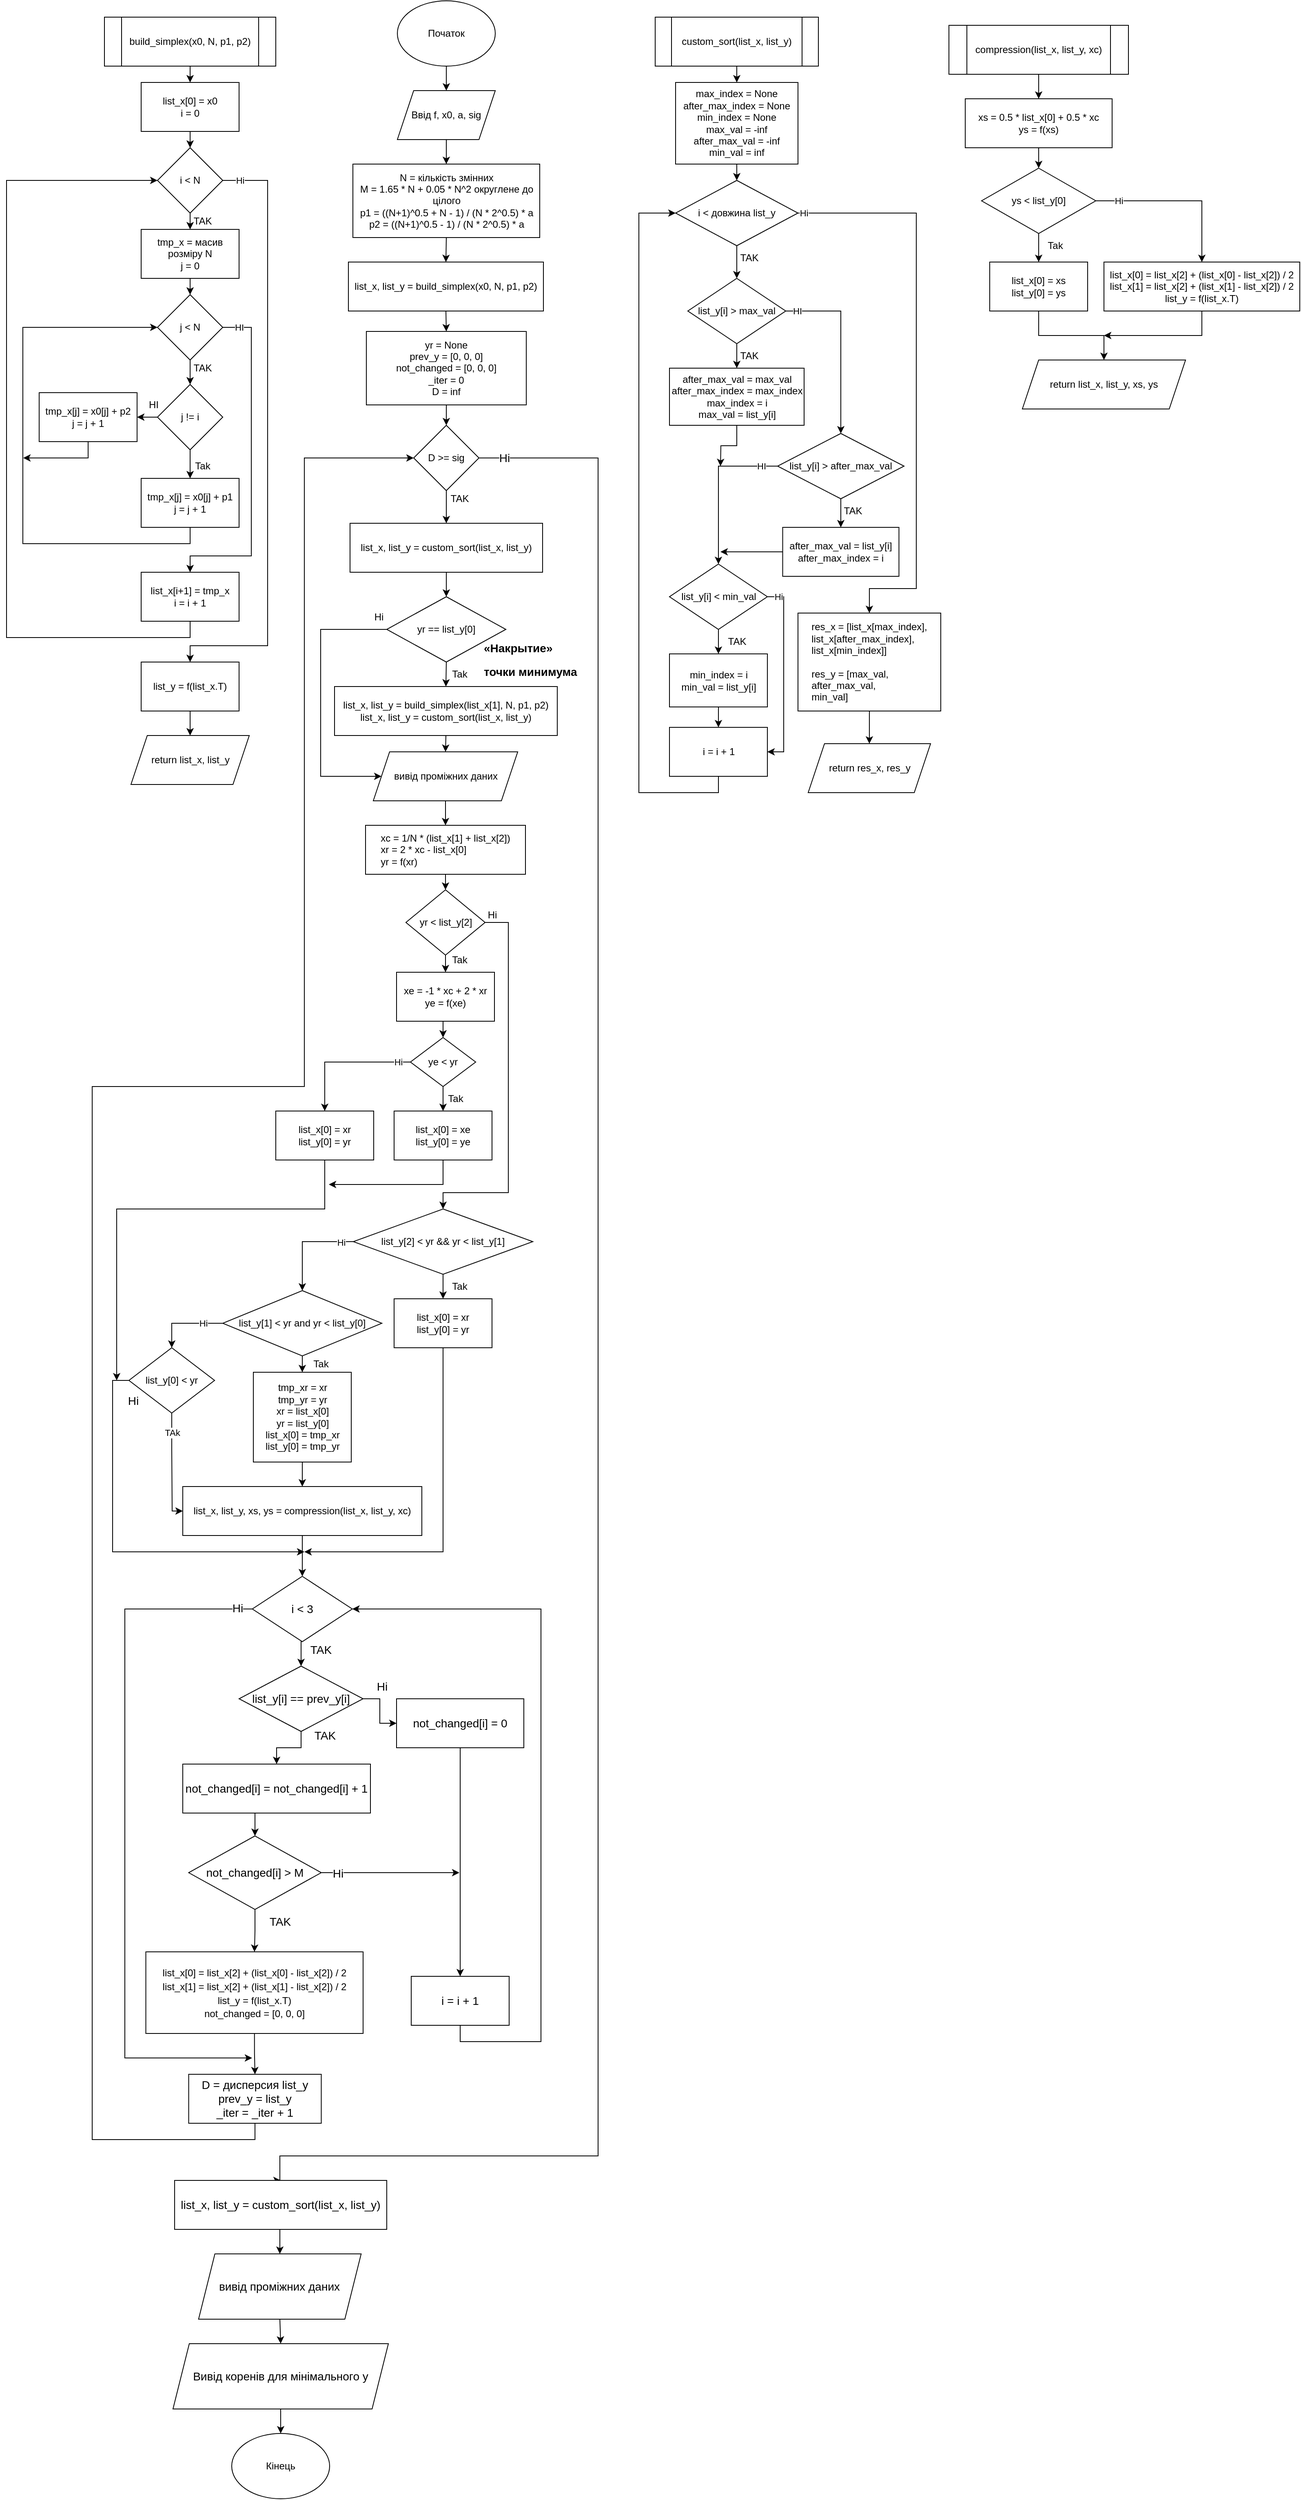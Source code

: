 <mxfile version="20.5.1" type="device"><diagram id="C5RBs43oDa-KdzZeNtuy" name="Page-1"><mxGraphModel dx="3461" dy="1823" grid="1" gridSize="10" guides="1" tooltips="1" connect="1" arrows="1" fold="1" page="1" pageScale="1" pageWidth="827" pageHeight="1169" math="0" shadow="0"><root><mxCell id="WIyWlLk6GJQsqaUBKTNV-0"/><mxCell id="WIyWlLk6GJQsqaUBKTNV-1" parent="WIyWlLk6GJQsqaUBKTNV-0"/><mxCell id="w1cHoqNuI2pkplpetslU-3" style="edgeStyle=orthogonalEdgeStyle;rounded=0;orthogonalLoop=1;jettySize=auto;html=1;exitX=0.5;exitY=1;exitDx=0;exitDy=0;entryX=0.5;entryY=0;entryDx=0;entryDy=0;" edge="1" parent="WIyWlLk6GJQsqaUBKTNV-1" source="w1cHoqNuI2pkplpetslU-0" target="w1cHoqNuI2pkplpetslU-2"><mxGeometry relative="1" as="geometry"/></mxCell><mxCell id="w1cHoqNuI2pkplpetslU-0" value="Початок" style="ellipse;whiteSpace=wrap;html=1;" vertex="1" parent="WIyWlLk6GJQsqaUBKTNV-1"><mxGeometry x="354" width="120" height="80" as="geometry"/></mxCell><mxCell id="w1cHoqNuI2pkplpetslU-1" value="Кінець" style="ellipse;whiteSpace=wrap;html=1;" vertex="1" parent="WIyWlLk6GJQsqaUBKTNV-1"><mxGeometry x="151" y="2980" width="120" height="80" as="geometry"/></mxCell><mxCell id="w1cHoqNuI2pkplpetslU-5" style="edgeStyle=orthogonalEdgeStyle;rounded=0;orthogonalLoop=1;jettySize=auto;html=1;exitX=0.5;exitY=1;exitDx=0;exitDy=0;entryX=0.5;entryY=0;entryDx=0;entryDy=0;" edge="1" parent="WIyWlLk6GJQsqaUBKTNV-1" source="w1cHoqNuI2pkplpetslU-2" target="w1cHoqNuI2pkplpetslU-4"><mxGeometry relative="1" as="geometry"/></mxCell><mxCell id="w1cHoqNuI2pkplpetslU-2" value="Ввід f, x0, a, sig" style="shape=parallelogram;perimeter=parallelogramPerimeter;whiteSpace=wrap;html=1;fixedSize=1;" vertex="1" parent="WIyWlLk6GJQsqaUBKTNV-1"><mxGeometry x="354" y="110" width="120" height="60" as="geometry"/></mxCell><mxCell id="w1cHoqNuI2pkplpetslU-8" style="edgeStyle=orthogonalEdgeStyle;rounded=0;orthogonalLoop=1;jettySize=auto;html=1;exitX=0.5;exitY=1;exitDx=0;exitDy=0;entryX=0.5;entryY=0;entryDx=0;entryDy=0;" edge="1" parent="WIyWlLk6GJQsqaUBKTNV-1" source="w1cHoqNuI2pkplpetslU-4" target="w1cHoqNuI2pkplpetslU-7"><mxGeometry relative="1" as="geometry"/></mxCell><mxCell id="w1cHoqNuI2pkplpetslU-4" value="N = кількість змінних&lt;br&gt;M = 1.65 * N + 0.05 * N^2 округлене до цілого&lt;br&gt;p1 = ((N+1)^0.5 + N - 1) / (N * 2^0.5) * a&lt;br&gt;p2 = ((N+1)^0.5 - 1) / (N * 2^0.5) * a" style="rounded=0;whiteSpace=wrap;html=1;" vertex="1" parent="WIyWlLk6GJQsqaUBKTNV-1"><mxGeometry x="299.5" y="200" width="229" height="90" as="geometry"/></mxCell><mxCell id="w1cHoqNuI2pkplpetslU-10" style="edgeStyle=orthogonalEdgeStyle;rounded=0;orthogonalLoop=1;jettySize=auto;html=1;exitX=0.5;exitY=1;exitDx=0;exitDy=0;entryX=0.5;entryY=0;entryDx=0;entryDy=0;" edge="1" parent="WIyWlLk6GJQsqaUBKTNV-1" source="w1cHoqNuI2pkplpetslU-6" target="w1cHoqNuI2pkplpetslU-9"><mxGeometry relative="1" as="geometry"/></mxCell><mxCell id="w1cHoqNuI2pkplpetslU-6" value="build_simplex(x0, N, p1, p2)" style="shape=process;whiteSpace=wrap;html=1;backgroundOutline=1;" vertex="1" parent="WIyWlLk6GJQsqaUBKTNV-1"><mxGeometry x="-5" y="20" width="210" height="60" as="geometry"/></mxCell><mxCell id="w1cHoqNuI2pkplpetslU-40" style="edgeStyle=orthogonalEdgeStyle;rounded=0;orthogonalLoop=1;jettySize=auto;html=1;exitX=0.5;exitY=1;exitDx=0;exitDy=0;entryX=0.5;entryY=0;entryDx=0;entryDy=0;" edge="1" parent="WIyWlLk6GJQsqaUBKTNV-1" source="w1cHoqNuI2pkplpetslU-7" target="w1cHoqNuI2pkplpetslU-39"><mxGeometry relative="1" as="geometry"/></mxCell><mxCell id="w1cHoqNuI2pkplpetslU-7" value="list_x, list_y = build_simplex(x0, N, p1, p2)" style="rounded=0;whiteSpace=wrap;html=1;" vertex="1" parent="WIyWlLk6GJQsqaUBKTNV-1"><mxGeometry x="294" y="320" width="239" height="60" as="geometry"/></mxCell><mxCell id="w1cHoqNuI2pkplpetslU-13" style="edgeStyle=orthogonalEdgeStyle;rounded=0;orthogonalLoop=1;jettySize=auto;html=1;exitX=0.5;exitY=1;exitDx=0;exitDy=0;entryX=0.5;entryY=0;entryDx=0;entryDy=0;" edge="1" parent="WIyWlLk6GJQsqaUBKTNV-1" source="w1cHoqNuI2pkplpetslU-9" target="w1cHoqNuI2pkplpetslU-12"><mxGeometry relative="1" as="geometry"/></mxCell><mxCell id="w1cHoqNuI2pkplpetslU-9" value="list_x[0] = x0&lt;br&gt;i = 0" style="rounded=0;whiteSpace=wrap;html=1;" vertex="1" parent="WIyWlLk6GJQsqaUBKTNV-1"><mxGeometry x="40" y="100" width="120" height="60" as="geometry"/></mxCell><mxCell id="w1cHoqNuI2pkplpetslU-16" style="edgeStyle=orthogonalEdgeStyle;rounded=0;orthogonalLoop=1;jettySize=auto;html=1;exitX=0.5;exitY=1;exitDx=0;exitDy=0;entryX=0.5;entryY=0;entryDx=0;entryDy=0;" edge="1" parent="WIyWlLk6GJQsqaUBKTNV-1" source="w1cHoqNuI2pkplpetslU-11" target="w1cHoqNuI2pkplpetslU-15"><mxGeometry relative="1" as="geometry"/></mxCell><mxCell id="w1cHoqNuI2pkplpetslU-11" value="tmp_x = масив розміру N&lt;br&gt;j = 0" style="rounded=0;whiteSpace=wrap;html=1;" vertex="1" parent="WIyWlLk6GJQsqaUBKTNV-1"><mxGeometry x="40" y="280" width="120" height="60" as="geometry"/></mxCell><mxCell id="w1cHoqNuI2pkplpetslU-14" style="edgeStyle=orthogonalEdgeStyle;rounded=0;orthogonalLoop=1;jettySize=auto;html=1;exitX=0.5;exitY=1;exitDx=0;exitDy=0;entryX=0.5;entryY=0;entryDx=0;entryDy=0;" edge="1" parent="WIyWlLk6GJQsqaUBKTNV-1" source="w1cHoqNuI2pkplpetslU-12" target="w1cHoqNuI2pkplpetslU-11"><mxGeometry relative="1" as="geometry"/></mxCell><mxCell id="w1cHoqNuI2pkplpetslU-35" style="edgeStyle=orthogonalEdgeStyle;rounded=0;orthogonalLoop=1;jettySize=auto;html=1;exitX=1;exitY=0.5;exitDx=0;exitDy=0;entryX=0.5;entryY=0;entryDx=0;entryDy=0;" edge="1" parent="WIyWlLk6GJQsqaUBKTNV-1" source="w1cHoqNuI2pkplpetslU-12" target="w1cHoqNuI2pkplpetslU-34"><mxGeometry relative="1" as="geometry"><Array as="points"><mxPoint x="195" y="220"/><mxPoint x="195" y="790"/><mxPoint x="100" y="790"/></Array></mxGeometry></mxCell><mxCell id="w1cHoqNuI2pkplpetslU-36" value="Hi" style="edgeLabel;html=1;align=center;verticalAlign=middle;resizable=0;points=[];" vertex="1" connectable="0" parent="w1cHoqNuI2pkplpetslU-35"><mxGeometry x="-0.903" y="-1" relative="1" as="geometry"><mxPoint x="-15" y="-1" as="offset"/></mxGeometry></mxCell><mxCell id="w1cHoqNuI2pkplpetslU-12" value="i &amp;lt; N" style="rhombus;whiteSpace=wrap;html=1;" vertex="1" parent="WIyWlLk6GJQsqaUBKTNV-1"><mxGeometry x="60" y="180" width="80" height="80" as="geometry"/></mxCell><mxCell id="w1cHoqNuI2pkplpetslU-18" style="edgeStyle=orthogonalEdgeStyle;rounded=0;orthogonalLoop=1;jettySize=auto;html=1;exitX=0.5;exitY=1;exitDx=0;exitDy=0;entryX=0.5;entryY=0;entryDx=0;entryDy=0;" edge="1" parent="WIyWlLk6GJQsqaUBKTNV-1" source="w1cHoqNuI2pkplpetslU-15" target="w1cHoqNuI2pkplpetslU-17"><mxGeometry relative="1" as="geometry"/></mxCell><mxCell id="w1cHoqNuI2pkplpetslU-28" style="edgeStyle=orthogonalEdgeStyle;rounded=0;orthogonalLoop=1;jettySize=auto;html=1;exitX=1;exitY=0.5;exitDx=0;exitDy=0;entryX=0.5;entryY=0;entryDx=0;entryDy=0;" edge="1" parent="WIyWlLk6GJQsqaUBKTNV-1" source="w1cHoqNuI2pkplpetslU-15" target="w1cHoqNuI2pkplpetslU-27"><mxGeometry relative="1" as="geometry"><Array as="points"><mxPoint x="175" y="400"/><mxPoint x="175" y="680"/><mxPoint x="100" y="680"/></Array></mxGeometry></mxCell><mxCell id="w1cHoqNuI2pkplpetslU-29" value="HI" style="edgeLabel;html=1;align=center;verticalAlign=middle;resizable=0;points=[];" vertex="1" connectable="0" parent="w1cHoqNuI2pkplpetslU-28"><mxGeometry x="-0.854" y="-1" relative="1" as="geometry"><mxPoint x="-10" y="-1" as="offset"/></mxGeometry></mxCell><mxCell id="w1cHoqNuI2pkplpetslU-15" value="j &amp;lt; N" style="rhombus;whiteSpace=wrap;html=1;" vertex="1" parent="WIyWlLk6GJQsqaUBKTNV-1"><mxGeometry x="60" y="360" width="80" height="80" as="geometry"/></mxCell><mxCell id="w1cHoqNuI2pkplpetslU-20" style="edgeStyle=orthogonalEdgeStyle;rounded=0;orthogonalLoop=1;jettySize=auto;html=1;exitX=0.5;exitY=1;exitDx=0;exitDy=0;entryX=0.5;entryY=0;entryDx=0;entryDy=0;" edge="1" parent="WIyWlLk6GJQsqaUBKTNV-1" source="w1cHoqNuI2pkplpetslU-17" target="w1cHoqNuI2pkplpetslU-19"><mxGeometry relative="1" as="geometry"/></mxCell><mxCell id="w1cHoqNuI2pkplpetslU-23" style="edgeStyle=orthogonalEdgeStyle;rounded=0;orthogonalLoop=1;jettySize=auto;html=1;exitX=0;exitY=0.5;exitDx=0;exitDy=0;entryX=1;entryY=0.5;entryDx=0;entryDy=0;" edge="1" parent="WIyWlLk6GJQsqaUBKTNV-1" source="w1cHoqNuI2pkplpetslU-17" target="w1cHoqNuI2pkplpetslU-22"><mxGeometry relative="1" as="geometry"/></mxCell><mxCell id="w1cHoqNuI2pkplpetslU-17" value="j != i" style="rhombus;whiteSpace=wrap;html=1;" vertex="1" parent="WIyWlLk6GJQsqaUBKTNV-1"><mxGeometry x="60" y="470" width="80" height="80" as="geometry"/></mxCell><mxCell id="w1cHoqNuI2pkplpetslU-25" style="edgeStyle=orthogonalEdgeStyle;rounded=0;orthogonalLoop=1;jettySize=auto;html=1;exitX=0.5;exitY=1;exitDx=0;exitDy=0;entryX=0;entryY=0.5;entryDx=0;entryDy=0;" edge="1" parent="WIyWlLk6GJQsqaUBKTNV-1" source="w1cHoqNuI2pkplpetslU-19" target="w1cHoqNuI2pkplpetslU-15"><mxGeometry relative="1" as="geometry"><Array as="points"><mxPoint x="100" y="665"/><mxPoint x="-105" y="665"/><mxPoint x="-105" y="400"/></Array></mxGeometry></mxCell><mxCell id="w1cHoqNuI2pkplpetslU-19" value="tmp_x[j] = x0[j] + p1&lt;br&gt;j = j + 1" style="rounded=0;whiteSpace=wrap;html=1;" vertex="1" parent="WIyWlLk6GJQsqaUBKTNV-1"><mxGeometry x="40" y="585" width="120" height="60" as="geometry"/></mxCell><mxCell id="w1cHoqNuI2pkplpetslU-21" value="Tak" style="text;html=1;align=center;verticalAlign=middle;resizable=0;points=[];autosize=1;strokeColor=none;fillColor=none;" vertex="1" parent="WIyWlLk6GJQsqaUBKTNV-1"><mxGeometry x="95" y="555" width="40" height="30" as="geometry"/></mxCell><mxCell id="w1cHoqNuI2pkplpetslU-32" style="edgeStyle=orthogonalEdgeStyle;rounded=0;orthogonalLoop=1;jettySize=auto;html=1;exitX=0.5;exitY=1;exitDx=0;exitDy=0;" edge="1" parent="WIyWlLk6GJQsqaUBKTNV-1" source="w1cHoqNuI2pkplpetslU-22"><mxGeometry relative="1" as="geometry"><mxPoint x="-105" y="560" as="targetPoint"/></mxGeometry></mxCell><mxCell id="w1cHoqNuI2pkplpetslU-22" value="tmp_x[j] = x0[j] + p2&lt;br&gt;j = j + 1" style="rounded=0;whiteSpace=wrap;html=1;" vertex="1" parent="WIyWlLk6GJQsqaUBKTNV-1"><mxGeometry x="-85" y="480" width="120" height="60" as="geometry"/></mxCell><mxCell id="w1cHoqNuI2pkplpetslU-24" value="HI" style="text;html=1;align=center;verticalAlign=middle;resizable=0;points=[];autosize=1;strokeColor=none;fillColor=none;" vertex="1" parent="WIyWlLk6GJQsqaUBKTNV-1"><mxGeometry x="35" y="480" width="40" height="30" as="geometry"/></mxCell><mxCell id="w1cHoqNuI2pkplpetslU-31" style="edgeStyle=orthogonalEdgeStyle;rounded=0;orthogonalLoop=1;jettySize=auto;html=1;exitX=0.5;exitY=1;exitDx=0;exitDy=0;entryX=0;entryY=0.5;entryDx=0;entryDy=0;" edge="1" parent="WIyWlLk6GJQsqaUBKTNV-1" source="w1cHoqNuI2pkplpetslU-27" target="w1cHoqNuI2pkplpetslU-12"><mxGeometry relative="1" as="geometry"><Array as="points"><mxPoint x="100" y="780"/><mxPoint x="-125" y="780"/><mxPoint x="-125" y="220"/></Array></mxGeometry></mxCell><mxCell id="w1cHoqNuI2pkplpetslU-27" value="list_x[i+1] = tmp_x&lt;br&gt;i = i + 1" style="rounded=0;whiteSpace=wrap;html=1;" vertex="1" parent="WIyWlLk6GJQsqaUBKTNV-1"><mxGeometry x="40" y="700" width="120" height="60" as="geometry"/></mxCell><mxCell id="w1cHoqNuI2pkplpetslU-30" value="TAK" style="text;html=1;align=center;verticalAlign=middle;resizable=0;points=[];autosize=1;strokeColor=none;fillColor=none;" vertex="1" parent="WIyWlLk6GJQsqaUBKTNV-1"><mxGeometry x="90" y="435" width="50" height="30" as="geometry"/></mxCell><mxCell id="w1cHoqNuI2pkplpetslU-33" value="TAK" style="text;html=1;align=center;verticalAlign=middle;resizable=0;points=[];autosize=1;strokeColor=none;fillColor=none;" vertex="1" parent="WIyWlLk6GJQsqaUBKTNV-1"><mxGeometry x="90" y="255" width="50" height="30" as="geometry"/></mxCell><mxCell id="w1cHoqNuI2pkplpetslU-38" style="edgeStyle=orthogonalEdgeStyle;rounded=0;orthogonalLoop=1;jettySize=auto;html=1;exitX=0.5;exitY=1;exitDx=0;exitDy=0;entryX=0.5;entryY=0;entryDx=0;entryDy=0;" edge="1" parent="WIyWlLk6GJQsqaUBKTNV-1" source="w1cHoqNuI2pkplpetslU-34" target="w1cHoqNuI2pkplpetslU-37"><mxGeometry relative="1" as="geometry"/></mxCell><mxCell id="w1cHoqNuI2pkplpetslU-34" value="list_y = f(list_x.T)" style="rounded=0;whiteSpace=wrap;html=1;" vertex="1" parent="WIyWlLk6GJQsqaUBKTNV-1"><mxGeometry x="40" y="810" width="120" height="60" as="geometry"/></mxCell><mxCell id="w1cHoqNuI2pkplpetslU-37" value="return list_x, list_y" style="shape=parallelogram;perimeter=parallelogramPerimeter;whiteSpace=wrap;html=1;fixedSize=1;" vertex="1" parent="WIyWlLk6GJQsqaUBKTNV-1"><mxGeometry x="27.5" y="900" width="145" height="60" as="geometry"/></mxCell><mxCell id="w1cHoqNuI2pkplpetslU-42" style="edgeStyle=orthogonalEdgeStyle;rounded=0;orthogonalLoop=1;jettySize=auto;html=1;exitX=0.5;exitY=1;exitDx=0;exitDy=0;entryX=0.5;entryY=0;entryDx=0;entryDy=0;" edge="1" parent="WIyWlLk6GJQsqaUBKTNV-1" source="w1cHoqNuI2pkplpetslU-39" target="w1cHoqNuI2pkplpetslU-41"><mxGeometry relative="1" as="geometry"/></mxCell><mxCell id="w1cHoqNuI2pkplpetslU-39" value="yr = None&lt;br&gt;prev_y = [0, 0, 0]&lt;br&gt;not_changed = [0, 0, 0]&lt;br&gt;_iter = 0&lt;br&gt;D = inf" style="rounded=0;whiteSpace=wrap;html=1;" vertex="1" parent="WIyWlLk6GJQsqaUBKTNV-1"><mxGeometry x="316" y="405" width="196" height="90" as="geometry"/></mxCell><mxCell id="w1cHoqNuI2pkplpetslU-44" style="edgeStyle=orthogonalEdgeStyle;rounded=0;orthogonalLoop=1;jettySize=auto;html=1;exitX=0.5;exitY=1;exitDx=0;exitDy=0;entryX=0.5;entryY=0;entryDx=0;entryDy=0;" edge="1" parent="WIyWlLk6GJQsqaUBKTNV-1" source="w1cHoqNuI2pkplpetslU-41" target="w1cHoqNuI2pkplpetslU-43"><mxGeometry relative="1" as="geometry"/></mxCell><mxCell id="w1cHoqNuI2pkplpetslU-197" style="edgeStyle=orthogonalEdgeStyle;rounded=0;orthogonalLoop=1;jettySize=auto;html=1;exitX=1;exitY=0.5;exitDx=0;exitDy=0;fontSize=14;entryX=0.5;entryY=0;entryDx=0;entryDy=0;" edge="1" parent="WIyWlLk6GJQsqaUBKTNV-1" source="w1cHoqNuI2pkplpetslU-41" target="w1cHoqNuI2pkplpetslU-198"><mxGeometry relative="1" as="geometry"><mxPoint x="210" y="2700" as="targetPoint"/><Array as="points"><mxPoint x="600" y="560"/><mxPoint x="600" y="2640"/><mxPoint x="210" y="2640"/></Array></mxGeometry></mxCell><mxCell id="w1cHoqNuI2pkplpetslU-199" value="Hi" style="edgeLabel;html=1;align=center;verticalAlign=middle;resizable=0;points=[];fontSize=14;" vertex="1" connectable="0" parent="w1cHoqNuI2pkplpetslU-197"><mxGeometry x="-0.971" y="-1" relative="1" as="geometry"><mxPoint x="-8" y="-1" as="offset"/></mxGeometry></mxCell><mxCell id="w1cHoqNuI2pkplpetslU-41" value="D &amp;gt;= sig" style="rhombus;whiteSpace=wrap;html=1;" vertex="1" parent="WIyWlLk6GJQsqaUBKTNV-1"><mxGeometry x="374" y="520" width="80" height="80" as="geometry"/></mxCell><mxCell id="w1cHoqNuI2pkplpetslU-83" style="edgeStyle=orthogonalEdgeStyle;rounded=0;orthogonalLoop=1;jettySize=auto;html=1;exitX=0.5;exitY=1;exitDx=0;exitDy=0;entryX=0.5;entryY=0;entryDx=0;entryDy=0;" edge="1" parent="WIyWlLk6GJQsqaUBKTNV-1" source="w1cHoqNuI2pkplpetslU-43" target="w1cHoqNuI2pkplpetslU-82"><mxGeometry relative="1" as="geometry"/></mxCell><mxCell id="w1cHoqNuI2pkplpetslU-43" value="list_x, list_y = custom_sort(list_x, list_y)" style="rounded=0;whiteSpace=wrap;html=1;" vertex="1" parent="WIyWlLk6GJQsqaUBKTNV-1"><mxGeometry x="296" y="640" width="236" height="60" as="geometry"/></mxCell><mxCell id="w1cHoqNuI2pkplpetslU-45" value="TAK" style="text;html=1;align=center;verticalAlign=middle;resizable=0;points=[];autosize=1;strokeColor=none;fillColor=none;" vertex="1" parent="WIyWlLk6GJQsqaUBKTNV-1"><mxGeometry x="405" y="595" width="50" height="30" as="geometry"/></mxCell><mxCell id="w1cHoqNuI2pkplpetslU-48" style="edgeStyle=orthogonalEdgeStyle;rounded=0;orthogonalLoop=1;jettySize=auto;html=1;exitX=0.5;exitY=1;exitDx=0;exitDy=0;entryX=0.5;entryY=0;entryDx=0;entryDy=0;" edge="1" parent="WIyWlLk6GJQsqaUBKTNV-1" source="w1cHoqNuI2pkplpetslU-46" target="w1cHoqNuI2pkplpetslU-47"><mxGeometry relative="1" as="geometry"/></mxCell><mxCell id="w1cHoqNuI2pkplpetslU-46" value="custom_sort(list_x, list_y)" style="shape=process;whiteSpace=wrap;html=1;backgroundOutline=1;" vertex="1" parent="WIyWlLk6GJQsqaUBKTNV-1"><mxGeometry x="670" y="20" width="200" height="60" as="geometry"/></mxCell><mxCell id="w1cHoqNuI2pkplpetslU-50" style="edgeStyle=orthogonalEdgeStyle;rounded=0;orthogonalLoop=1;jettySize=auto;html=1;exitX=0.5;exitY=1;exitDx=0;exitDy=0;entryX=0.5;entryY=0;entryDx=0;entryDy=0;" edge="1" parent="WIyWlLk6GJQsqaUBKTNV-1" source="w1cHoqNuI2pkplpetslU-47" target="w1cHoqNuI2pkplpetslU-49"><mxGeometry relative="1" as="geometry"/></mxCell><mxCell id="w1cHoqNuI2pkplpetslU-47" value="max_index = None&lt;br&gt;after_max_index = None&lt;br&gt;min_index = None&lt;br&gt;max_val = -inf&lt;br&gt;after_max_val = -inf&lt;br&gt;min_val = inf" style="rounded=0;whiteSpace=wrap;html=1;" vertex="1" parent="WIyWlLk6GJQsqaUBKTNV-1"><mxGeometry x="695" y="100" width="150" height="100" as="geometry"/></mxCell><mxCell id="w1cHoqNuI2pkplpetslU-53" style="edgeStyle=orthogonalEdgeStyle;rounded=0;orthogonalLoop=1;jettySize=auto;html=1;exitX=0.5;exitY=1;exitDx=0;exitDy=0;entryX=0.5;entryY=0;entryDx=0;entryDy=0;" edge="1" parent="WIyWlLk6GJQsqaUBKTNV-1" source="w1cHoqNuI2pkplpetslU-49" target="w1cHoqNuI2pkplpetslU-52"><mxGeometry relative="1" as="geometry"/></mxCell><mxCell id="w1cHoqNuI2pkplpetslU-92" style="edgeStyle=orthogonalEdgeStyle;rounded=0;orthogonalLoop=1;jettySize=auto;html=1;exitX=1;exitY=0.5;exitDx=0;exitDy=0;entryX=0.5;entryY=0;entryDx=0;entryDy=0;" edge="1" parent="WIyWlLk6GJQsqaUBKTNV-1" source="w1cHoqNuI2pkplpetslU-49" target="w1cHoqNuI2pkplpetslU-75"><mxGeometry relative="1" as="geometry"><mxPoint x="1080" y="810" as="targetPoint"/><Array as="points"><mxPoint x="990" y="260"/><mxPoint x="990" y="720"/><mxPoint x="932" y="720"/></Array></mxGeometry></mxCell><mxCell id="w1cHoqNuI2pkplpetslU-93" value="Hi" style="edgeLabel;html=1;align=center;verticalAlign=middle;resizable=0;points=[];" vertex="1" connectable="0" parent="w1cHoqNuI2pkplpetslU-92"><mxGeometry x="-0.902" y="-1" relative="1" as="geometry"><mxPoint x="-27" y="-1" as="offset"/></mxGeometry></mxCell><mxCell id="w1cHoqNuI2pkplpetslU-49" value="i &amp;lt; довжина list_y" style="rhombus;whiteSpace=wrap;html=1;" vertex="1" parent="WIyWlLk6GJQsqaUBKTNV-1"><mxGeometry x="695" y="220" width="150" height="80" as="geometry"/></mxCell><mxCell id="w1cHoqNuI2pkplpetslU-56" style="edgeStyle=orthogonalEdgeStyle;rounded=0;orthogonalLoop=1;jettySize=auto;html=1;exitX=0.5;exitY=1;exitDx=0;exitDy=0;entryX=0.5;entryY=0;entryDx=0;entryDy=0;" edge="1" parent="WIyWlLk6GJQsqaUBKTNV-1" source="w1cHoqNuI2pkplpetslU-52" target="w1cHoqNuI2pkplpetslU-55"><mxGeometry relative="1" as="geometry"/></mxCell><mxCell id="w1cHoqNuI2pkplpetslU-61" style="edgeStyle=orthogonalEdgeStyle;rounded=0;orthogonalLoop=1;jettySize=auto;html=1;exitX=1;exitY=0.5;exitDx=0;exitDy=0;entryX=0.5;entryY=0;entryDx=0;entryDy=0;" edge="1" parent="WIyWlLk6GJQsqaUBKTNV-1" source="w1cHoqNuI2pkplpetslU-52" target="w1cHoqNuI2pkplpetslU-60"><mxGeometry relative="1" as="geometry"/></mxCell><mxCell id="w1cHoqNuI2pkplpetslU-62" value="HI" style="edgeLabel;html=1;align=center;verticalAlign=middle;resizable=0;points=[];" vertex="1" connectable="0" parent="w1cHoqNuI2pkplpetslU-61"><mxGeometry x="-0.748" relative="1" as="geometry"><mxPoint x="-14" as="offset"/></mxGeometry></mxCell><mxCell id="w1cHoqNuI2pkplpetslU-52" value="list_y[i] &amp;gt; max_val" style="rhombus;whiteSpace=wrap;html=1;" vertex="1" parent="WIyWlLk6GJQsqaUBKTNV-1"><mxGeometry x="710" y="340" width="120" height="80" as="geometry"/></mxCell><mxCell id="w1cHoqNuI2pkplpetslU-54" value="TAK" style="text;html=1;align=center;verticalAlign=middle;resizable=0;points=[];autosize=1;strokeColor=none;fillColor=none;" vertex="1" parent="WIyWlLk6GJQsqaUBKTNV-1"><mxGeometry x="760" y="300" width="50" height="30" as="geometry"/></mxCell><mxCell id="w1cHoqNuI2pkplpetslU-70" style="edgeStyle=orthogonalEdgeStyle;rounded=0;orthogonalLoop=1;jettySize=auto;html=1;exitX=0.5;exitY=1;exitDx=0;exitDy=0;" edge="1" parent="WIyWlLk6GJQsqaUBKTNV-1" source="w1cHoqNuI2pkplpetslU-55"><mxGeometry relative="1" as="geometry"><mxPoint x="750" y="570" as="targetPoint"/></mxGeometry></mxCell><mxCell id="w1cHoqNuI2pkplpetslU-55" value="after_max_val = max_val&lt;br&gt;after_max_index = max_index&lt;br&gt;max_index = i&lt;br&gt;max_val = list_y[i]" style="rounded=0;whiteSpace=wrap;html=1;" vertex="1" parent="WIyWlLk6GJQsqaUBKTNV-1"><mxGeometry x="687.5" y="450" width="165" height="70" as="geometry"/></mxCell><mxCell id="w1cHoqNuI2pkplpetslU-57" value="TAK" style="text;html=1;align=center;verticalAlign=middle;resizable=0;points=[];autosize=1;strokeColor=none;fillColor=none;" vertex="1" parent="WIyWlLk6GJQsqaUBKTNV-1"><mxGeometry x="760" y="420" width="50" height="30" as="geometry"/></mxCell><mxCell id="w1cHoqNuI2pkplpetslU-64" style="edgeStyle=orthogonalEdgeStyle;rounded=0;orthogonalLoop=1;jettySize=auto;html=1;exitX=0.5;exitY=1;exitDx=0;exitDy=0;entryX=0.5;entryY=0;entryDx=0;entryDy=0;" edge="1" parent="WIyWlLk6GJQsqaUBKTNV-1" source="w1cHoqNuI2pkplpetslU-60" target="w1cHoqNuI2pkplpetslU-63"><mxGeometry relative="1" as="geometry"/></mxCell><mxCell id="w1cHoqNuI2pkplpetslU-68" style="edgeStyle=orthogonalEdgeStyle;rounded=0;orthogonalLoop=1;jettySize=auto;html=1;exitX=0;exitY=0.5;exitDx=0;exitDy=0;entryX=0.5;entryY=0;entryDx=0;entryDy=0;" edge="1" parent="WIyWlLk6GJQsqaUBKTNV-1" source="w1cHoqNuI2pkplpetslU-60" target="w1cHoqNuI2pkplpetslU-67"><mxGeometry relative="1" as="geometry"/></mxCell><mxCell id="w1cHoqNuI2pkplpetslU-69" value="НІ" style="edgeLabel;html=1;align=center;verticalAlign=middle;resizable=0;points=[];" vertex="1" connectable="0" parent="w1cHoqNuI2pkplpetslU-68"><mxGeometry x="-0.803" y="1" relative="1" as="geometry"><mxPoint x="-1" y="-1" as="offset"/></mxGeometry></mxCell><mxCell id="w1cHoqNuI2pkplpetslU-60" value="list_y[i] &amp;gt; after_max_val" style="rhombus;whiteSpace=wrap;html=1;" vertex="1" parent="WIyWlLk6GJQsqaUBKTNV-1"><mxGeometry x="820" y="530" width="155" height="80" as="geometry"/></mxCell><mxCell id="w1cHoqNuI2pkplpetslU-72" style="edgeStyle=orthogonalEdgeStyle;rounded=0;orthogonalLoop=1;jettySize=auto;html=1;exitX=0;exitY=0.5;exitDx=0;exitDy=0;" edge="1" parent="WIyWlLk6GJQsqaUBKTNV-1" source="w1cHoqNuI2pkplpetslU-63"><mxGeometry relative="1" as="geometry"><mxPoint x="750" y="675" as="targetPoint"/></mxGeometry></mxCell><mxCell id="w1cHoqNuI2pkplpetslU-63" value="after_max_val = list_y[i]&lt;br&gt;after_max_index = i" style="rounded=0;whiteSpace=wrap;html=1;" vertex="1" parent="WIyWlLk6GJQsqaUBKTNV-1"><mxGeometry x="826.25" y="645" width="142.5" height="60" as="geometry"/></mxCell><mxCell id="w1cHoqNuI2pkplpetslU-65" value="TAK" style="text;html=1;align=center;verticalAlign=middle;resizable=0;points=[];autosize=1;strokeColor=none;fillColor=none;" vertex="1" parent="WIyWlLk6GJQsqaUBKTNV-1"><mxGeometry x="887" y="610" width="50" height="30" as="geometry"/></mxCell><mxCell id="w1cHoqNuI2pkplpetslU-88" style="edgeStyle=orthogonalEdgeStyle;rounded=0;orthogonalLoop=1;jettySize=auto;html=1;exitX=0.5;exitY=1;exitDx=0;exitDy=0;entryX=0.5;entryY=0;entryDx=0;entryDy=0;" edge="1" parent="WIyWlLk6GJQsqaUBKTNV-1" source="w1cHoqNuI2pkplpetslU-66" target="w1cHoqNuI2pkplpetslU-87"><mxGeometry relative="1" as="geometry"/></mxCell><mxCell id="w1cHoqNuI2pkplpetslU-66" value="min_index = i&lt;br&gt;min_val = list_y[i]" style="rounded=0;whiteSpace=wrap;html=1;" vertex="1" parent="WIyWlLk6GJQsqaUBKTNV-1"><mxGeometry x="687.5" y="800" width="120" height="65" as="geometry"/></mxCell><mxCell id="w1cHoqNuI2pkplpetslU-73" style="edgeStyle=orthogonalEdgeStyle;rounded=0;orthogonalLoop=1;jettySize=auto;html=1;exitX=0.5;exitY=1;exitDx=0;exitDy=0;entryX=0.5;entryY=0;entryDx=0;entryDy=0;" edge="1" parent="WIyWlLk6GJQsqaUBKTNV-1" source="w1cHoqNuI2pkplpetslU-67" target="w1cHoqNuI2pkplpetslU-66"><mxGeometry relative="1" as="geometry"/></mxCell><mxCell id="w1cHoqNuI2pkplpetslU-90" style="edgeStyle=orthogonalEdgeStyle;rounded=0;orthogonalLoop=1;jettySize=auto;html=1;exitX=1;exitY=0.5;exitDx=0;exitDy=0;entryX=1;entryY=0.5;entryDx=0;entryDy=0;" edge="1" parent="WIyWlLk6GJQsqaUBKTNV-1" source="w1cHoqNuI2pkplpetslU-67" target="w1cHoqNuI2pkplpetslU-87"><mxGeometry relative="1" as="geometry"/></mxCell><mxCell id="w1cHoqNuI2pkplpetslU-91" value="Hi" style="edgeLabel;html=1;align=center;verticalAlign=middle;resizable=0;points=[];" vertex="1" connectable="0" parent="w1cHoqNuI2pkplpetslU-90"><mxGeometry x="-0.774" y="1" relative="1" as="geometry"><mxPoint x="-8" y="-6" as="offset"/></mxGeometry></mxCell><mxCell id="w1cHoqNuI2pkplpetslU-67" value="list_y[i] &amp;lt; min_val" style="rhombus;whiteSpace=wrap;html=1;" vertex="1" parent="WIyWlLk6GJQsqaUBKTNV-1"><mxGeometry x="687.5" y="690" width="120" height="80" as="geometry"/></mxCell><mxCell id="w1cHoqNuI2pkplpetslU-74" value="TAK" style="text;html=1;align=center;verticalAlign=middle;resizable=0;points=[];autosize=1;strokeColor=none;fillColor=none;" vertex="1" parent="WIyWlLk6GJQsqaUBKTNV-1"><mxGeometry x="745" y="770" width="50" height="30" as="geometry"/></mxCell><mxCell id="w1cHoqNuI2pkplpetslU-81" style="edgeStyle=orthogonalEdgeStyle;rounded=0;orthogonalLoop=1;jettySize=auto;html=1;exitX=0.5;exitY=1;exitDx=0;exitDy=0;entryX=0.5;entryY=0;entryDx=0;entryDy=0;" edge="1" parent="WIyWlLk6GJQsqaUBKTNV-1" source="w1cHoqNuI2pkplpetslU-75" target="w1cHoqNuI2pkplpetslU-80"><mxGeometry relative="1" as="geometry"/></mxCell><mxCell id="w1cHoqNuI2pkplpetslU-75" value="&lt;div style=&quot;text-align: justify;&quot;&gt;&lt;span style=&quot;background-color: initial;&quot;&gt;res_x = [list_x[max_index],&lt;/span&gt;&lt;/div&gt;&lt;div style=&quot;text-align: justify;&quot;&gt;&lt;span style=&quot;background-color: initial;&quot;&gt;list_x[after_max_index],&lt;/span&gt;&lt;/div&gt;&lt;div style=&quot;text-align: justify;&quot;&gt;&lt;span style=&quot;background-color: initial;&quot;&gt;list_x[min_index]]&lt;/span&gt;&lt;/div&gt;&lt;div style=&quot;text-align: justify;&quot;&gt;&lt;span style=&quot;background-color: initial;&quot;&gt;&lt;br&gt;&lt;/span&gt;&lt;/div&gt;&lt;div style=&quot;text-align: justify;&quot;&gt;&lt;span style=&quot;background-color: initial;&quot;&gt;res_y = [max_val,&lt;/span&gt;&lt;/div&gt;&lt;div style=&quot;text-align: justify;&quot;&gt;&lt;span style=&quot;background-color: initial;&quot;&gt;after_max_val,&lt;/span&gt;&lt;/div&gt;&lt;div style=&quot;text-align: justify;&quot;&gt;&lt;span style=&quot;background-color: initial;&quot;&gt;min_val]&lt;/span&gt;&lt;/div&gt;" style="rounded=0;whiteSpace=wrap;html=1;" vertex="1" parent="WIyWlLk6GJQsqaUBKTNV-1"><mxGeometry x="845" y="750" width="175" height="120" as="geometry"/></mxCell><mxCell id="w1cHoqNuI2pkplpetslU-80" value="return res_x, res_y" style="shape=parallelogram;perimeter=parallelogramPerimeter;whiteSpace=wrap;html=1;fixedSize=1;" vertex="1" parent="WIyWlLk6GJQsqaUBKTNV-1"><mxGeometry x="857.5" y="910" width="150" height="60" as="geometry"/></mxCell><mxCell id="w1cHoqNuI2pkplpetslU-95" style="edgeStyle=orthogonalEdgeStyle;rounded=0;orthogonalLoop=1;jettySize=auto;html=1;exitX=0.5;exitY=1;exitDx=0;exitDy=0;entryX=0.5;entryY=0;entryDx=0;entryDy=0;" edge="1" parent="WIyWlLk6GJQsqaUBKTNV-1" source="w1cHoqNuI2pkplpetslU-82" target="w1cHoqNuI2pkplpetslU-94"><mxGeometry relative="1" as="geometry"/></mxCell><mxCell id="w1cHoqNuI2pkplpetslU-101" style="edgeStyle=orthogonalEdgeStyle;rounded=0;orthogonalLoop=1;jettySize=auto;html=1;exitX=0;exitY=0.5;exitDx=0;exitDy=0;entryX=0;entryY=0.5;entryDx=0;entryDy=0;" edge="1" parent="WIyWlLk6GJQsqaUBKTNV-1" source="w1cHoqNuI2pkplpetslU-82" target="w1cHoqNuI2pkplpetslU-99"><mxGeometry relative="1" as="geometry"><Array as="points"><mxPoint x="260" y="770"/><mxPoint x="260" y="950"/></Array></mxGeometry></mxCell><mxCell id="w1cHoqNuI2pkplpetslU-82" value="yr == list_y[0]" style="rhombus;whiteSpace=wrap;html=1;" vertex="1" parent="WIyWlLk6GJQsqaUBKTNV-1"><mxGeometry x="341" y="730" width="146" height="80" as="geometry"/></mxCell><mxCell id="w1cHoqNuI2pkplpetslU-89" style="edgeStyle=orthogonalEdgeStyle;rounded=0;orthogonalLoop=1;jettySize=auto;html=1;exitX=0.5;exitY=1;exitDx=0;exitDy=0;entryX=0;entryY=0.5;entryDx=0;entryDy=0;" edge="1" parent="WIyWlLk6GJQsqaUBKTNV-1" source="w1cHoqNuI2pkplpetslU-87" target="w1cHoqNuI2pkplpetslU-49"><mxGeometry relative="1" as="geometry"><Array as="points"><mxPoint x="748" y="970"/><mxPoint x="650" y="970"/><mxPoint x="650" y="260"/></Array></mxGeometry></mxCell><mxCell id="w1cHoqNuI2pkplpetslU-87" value="i = i + 1" style="rounded=0;whiteSpace=wrap;html=1;" vertex="1" parent="WIyWlLk6GJQsqaUBKTNV-1"><mxGeometry x="687.5" y="890" width="120" height="60" as="geometry"/></mxCell><mxCell id="w1cHoqNuI2pkplpetslU-100" style="edgeStyle=orthogonalEdgeStyle;rounded=0;orthogonalLoop=1;jettySize=auto;html=1;exitX=0.5;exitY=1;exitDx=0;exitDy=0;entryX=0.5;entryY=0;entryDx=0;entryDy=0;" edge="1" parent="WIyWlLk6GJQsqaUBKTNV-1" source="w1cHoqNuI2pkplpetslU-94" target="w1cHoqNuI2pkplpetslU-99"><mxGeometry relative="1" as="geometry"/></mxCell><mxCell id="w1cHoqNuI2pkplpetslU-94" value="list_x, list_y = build_simplex(list_x[1], N, p1, p2)&lt;br&gt;list_x, list_y = custom_sort(list_x, list_y)" style="rounded=0;whiteSpace=wrap;html=1;" vertex="1" parent="WIyWlLk6GJQsqaUBKTNV-1"><mxGeometry x="277" y="840" width="273" height="60" as="geometry"/></mxCell><mxCell id="w1cHoqNuI2pkplpetslU-96" value="Tak" style="text;html=1;align=center;verticalAlign=middle;resizable=0;points=[];autosize=1;strokeColor=none;fillColor=none;" vertex="1" parent="WIyWlLk6GJQsqaUBKTNV-1"><mxGeometry x="410" y="810" width="40" height="30" as="geometry"/></mxCell><mxCell id="w1cHoqNuI2pkplpetslU-104" style="edgeStyle=orthogonalEdgeStyle;rounded=0;orthogonalLoop=1;jettySize=auto;html=1;exitX=0.5;exitY=1;exitDx=0;exitDy=0;entryX=0.5;entryY=0;entryDx=0;entryDy=0;" edge="1" parent="WIyWlLk6GJQsqaUBKTNV-1" source="w1cHoqNuI2pkplpetslU-99" target="w1cHoqNuI2pkplpetslU-103"><mxGeometry relative="1" as="geometry"/></mxCell><mxCell id="w1cHoqNuI2pkplpetslU-99" value="вивід проміжних даних" style="shape=parallelogram;perimeter=parallelogramPerimeter;whiteSpace=wrap;html=1;fixedSize=1;" vertex="1" parent="WIyWlLk6GJQsqaUBKTNV-1"><mxGeometry x="324.5" y="920" width="177" height="60" as="geometry"/></mxCell><mxCell id="w1cHoqNuI2pkplpetslU-102" value="Ні" style="text;html=1;align=center;verticalAlign=middle;resizable=0;points=[];autosize=1;strokeColor=none;fillColor=none;" vertex="1" parent="WIyWlLk6GJQsqaUBKTNV-1"><mxGeometry x="316" y="740" width="30" height="30" as="geometry"/></mxCell><mxCell id="w1cHoqNuI2pkplpetslU-106" style="edgeStyle=orthogonalEdgeStyle;rounded=0;orthogonalLoop=1;jettySize=auto;html=1;exitX=0.5;exitY=1;exitDx=0;exitDy=0;entryX=0.5;entryY=0;entryDx=0;entryDy=0;" edge="1" parent="WIyWlLk6GJQsqaUBKTNV-1" source="w1cHoqNuI2pkplpetslU-103" target="w1cHoqNuI2pkplpetslU-105"><mxGeometry relative="1" as="geometry"/></mxCell><mxCell id="w1cHoqNuI2pkplpetslU-103" value="&lt;div style=&quot;text-align: justify;&quot;&gt;&lt;span style=&quot;background-color: initial;&quot;&gt;xc = 1/N * (list_x[1] + list_x[2])&lt;/span&gt;&lt;/div&gt;&lt;div style=&quot;text-align: justify;&quot;&gt;&lt;span style=&quot;background-color: initial;&quot;&gt;xr = 2 * xc - list_x[0]&lt;/span&gt;&lt;/div&gt;&lt;div style=&quot;text-align: justify;&quot;&gt;&lt;span style=&quot;background-color: initial;&quot;&gt;yr = f(xr)&lt;/span&gt;&lt;/div&gt;" style="rounded=0;whiteSpace=wrap;html=1;" vertex="1" parent="WIyWlLk6GJQsqaUBKTNV-1"><mxGeometry x="315" y="1010" width="196" height="60" as="geometry"/></mxCell><mxCell id="w1cHoqNuI2pkplpetslU-108" style="edgeStyle=orthogonalEdgeStyle;rounded=0;orthogonalLoop=1;jettySize=auto;html=1;exitX=0.5;exitY=1;exitDx=0;exitDy=0;entryX=0.5;entryY=0;entryDx=0;entryDy=0;" edge="1" parent="WIyWlLk6GJQsqaUBKTNV-1" source="w1cHoqNuI2pkplpetslU-105" target="w1cHoqNuI2pkplpetslU-107"><mxGeometry relative="1" as="geometry"/></mxCell><mxCell id="w1cHoqNuI2pkplpetslU-122" style="edgeStyle=orthogonalEdgeStyle;rounded=0;orthogonalLoop=1;jettySize=auto;html=1;exitX=1;exitY=0.5;exitDx=0;exitDy=0;entryX=0.5;entryY=0;entryDx=0;entryDy=0;" edge="1" parent="WIyWlLk6GJQsqaUBKTNV-1" source="w1cHoqNuI2pkplpetslU-105" target="w1cHoqNuI2pkplpetslU-121"><mxGeometry relative="1" as="geometry"><Array as="points"><mxPoint x="490" y="1129"/><mxPoint x="490" y="1460"/><mxPoint x="410" y="1460"/><mxPoint x="410" y="1480"/></Array></mxGeometry></mxCell><mxCell id="w1cHoqNuI2pkplpetslU-105" value="yr &amp;lt; list_y[2]" style="rhombus;whiteSpace=wrap;html=1;" vertex="1" parent="WIyWlLk6GJQsqaUBKTNV-1"><mxGeometry x="364.5" y="1089" width="97" height="80" as="geometry"/></mxCell><mxCell id="w1cHoqNuI2pkplpetslU-111" style="edgeStyle=orthogonalEdgeStyle;rounded=0;orthogonalLoop=1;jettySize=auto;html=1;exitX=0.5;exitY=1;exitDx=0;exitDy=0;entryX=0.5;entryY=0;entryDx=0;entryDy=0;" edge="1" parent="WIyWlLk6GJQsqaUBKTNV-1" source="w1cHoqNuI2pkplpetslU-107" target="w1cHoqNuI2pkplpetslU-110"><mxGeometry relative="1" as="geometry"/></mxCell><mxCell id="w1cHoqNuI2pkplpetslU-107" value="xe = -1 * xc + 2 * xr&lt;br&gt;ye = f(xe)" style="rounded=0;whiteSpace=wrap;html=1;" vertex="1" parent="WIyWlLk6GJQsqaUBKTNV-1"><mxGeometry x="353" y="1190" width="120" height="60" as="geometry"/></mxCell><mxCell id="w1cHoqNuI2pkplpetslU-109" value="Tak" style="text;html=1;align=center;verticalAlign=middle;resizable=0;points=[];autosize=1;strokeColor=none;fillColor=none;" vertex="1" parent="WIyWlLk6GJQsqaUBKTNV-1"><mxGeometry x="410" y="1160" width="40" height="30" as="geometry"/></mxCell><mxCell id="w1cHoqNuI2pkplpetslU-114" style="edgeStyle=orthogonalEdgeStyle;rounded=0;orthogonalLoop=1;jettySize=auto;html=1;exitX=0.5;exitY=1;exitDx=0;exitDy=0;entryX=0.5;entryY=0;entryDx=0;entryDy=0;" edge="1" parent="WIyWlLk6GJQsqaUBKTNV-1" source="w1cHoqNuI2pkplpetslU-110" target="w1cHoqNuI2pkplpetslU-113"><mxGeometry relative="1" as="geometry"/></mxCell><mxCell id="w1cHoqNuI2pkplpetslU-118" style="edgeStyle=orthogonalEdgeStyle;rounded=0;orthogonalLoop=1;jettySize=auto;html=1;exitX=0;exitY=0.5;exitDx=0;exitDy=0;entryX=0.5;entryY=0;entryDx=0;entryDy=0;" edge="1" parent="WIyWlLk6GJQsqaUBKTNV-1" source="w1cHoqNuI2pkplpetslU-110" target="w1cHoqNuI2pkplpetslU-117"><mxGeometry relative="1" as="geometry"/></mxCell><mxCell id="w1cHoqNuI2pkplpetslU-119" value="Hi" style="edgeLabel;html=1;align=center;verticalAlign=middle;resizable=0;points=[];" vertex="1" connectable="0" parent="w1cHoqNuI2pkplpetslU-118"><mxGeometry x="-0.645" y="1" relative="1" as="geometry"><mxPoint x="14" y="-1" as="offset"/></mxGeometry></mxCell><mxCell id="w1cHoqNuI2pkplpetslU-110" value="ye &amp;lt; yr" style="rhombus;whiteSpace=wrap;html=1;" vertex="1" parent="WIyWlLk6GJQsqaUBKTNV-1"><mxGeometry x="370" y="1270" width="80" height="60" as="geometry"/></mxCell><mxCell id="w1cHoqNuI2pkplpetslU-172" style="edgeStyle=orthogonalEdgeStyle;rounded=0;orthogonalLoop=1;jettySize=auto;html=1;exitX=0.5;exitY=1;exitDx=0;exitDy=0;fontSize=14;" edge="1" parent="WIyWlLk6GJQsqaUBKTNV-1" source="w1cHoqNuI2pkplpetslU-113"><mxGeometry relative="1" as="geometry"><mxPoint x="270" y="1450" as="targetPoint"/><Array as="points"><mxPoint x="410" y="1450"/></Array></mxGeometry></mxCell><mxCell id="w1cHoqNuI2pkplpetslU-113" value="list_x[0] = xe&lt;br&gt;list_y[0] = ye" style="rounded=0;whiteSpace=wrap;html=1;" vertex="1" parent="WIyWlLk6GJQsqaUBKTNV-1"><mxGeometry x="350" y="1360" width="120" height="60" as="geometry"/></mxCell><mxCell id="w1cHoqNuI2pkplpetslU-115" value="Tak" style="text;html=1;align=center;verticalAlign=middle;resizable=0;points=[];autosize=1;strokeColor=none;fillColor=none;" vertex="1" parent="WIyWlLk6GJQsqaUBKTNV-1"><mxGeometry x="405" y="1330" width="40" height="30" as="geometry"/></mxCell><mxCell id="w1cHoqNuI2pkplpetslU-171" style="edgeStyle=orthogonalEdgeStyle;rounded=0;orthogonalLoop=1;jettySize=auto;html=1;exitX=0.5;exitY=1;exitDx=0;exitDy=0;fontSize=14;" edge="1" parent="WIyWlLk6GJQsqaUBKTNV-1" source="w1cHoqNuI2pkplpetslU-117"><mxGeometry relative="1" as="geometry"><mxPoint x="10" y="1690" as="targetPoint"/><Array as="points"><mxPoint x="265" y="1480"/><mxPoint x="10" y="1480"/></Array></mxGeometry></mxCell><mxCell id="w1cHoqNuI2pkplpetslU-117" value="list_x[0] = xr&lt;br&gt;list_y[0] = yr" style="rounded=0;whiteSpace=wrap;html=1;" vertex="1" parent="WIyWlLk6GJQsqaUBKTNV-1"><mxGeometry x="205" y="1360" width="120" height="60" as="geometry"/></mxCell><mxCell id="w1cHoqNuI2pkplpetslU-125" style="edgeStyle=orthogonalEdgeStyle;rounded=0;orthogonalLoop=1;jettySize=auto;html=1;exitX=0.5;exitY=1;exitDx=0;exitDy=0;entryX=0.5;entryY=0;entryDx=0;entryDy=0;" edge="1" parent="WIyWlLk6GJQsqaUBKTNV-1" source="w1cHoqNuI2pkplpetslU-121" target="w1cHoqNuI2pkplpetslU-124"><mxGeometry relative="1" as="geometry"/></mxCell><mxCell id="w1cHoqNuI2pkplpetslU-128" style="edgeStyle=orthogonalEdgeStyle;rounded=0;orthogonalLoop=1;jettySize=auto;html=1;exitX=0;exitY=0.5;exitDx=0;exitDy=0;entryX=0.5;entryY=0;entryDx=0;entryDy=0;" edge="1" parent="WIyWlLk6GJQsqaUBKTNV-1" source="w1cHoqNuI2pkplpetslU-121" target="w1cHoqNuI2pkplpetslU-127"><mxGeometry relative="1" as="geometry"/></mxCell><mxCell id="w1cHoqNuI2pkplpetslU-129" value="Hi" style="edgeLabel;html=1;align=center;verticalAlign=middle;resizable=0;points=[];" vertex="1" connectable="0" parent="w1cHoqNuI2pkplpetslU-128"><mxGeometry x="-0.758" y="1" relative="1" as="geometry"><mxPoint as="offset"/></mxGeometry></mxCell><mxCell id="w1cHoqNuI2pkplpetslU-121" value="list_y[2] &amp;lt; yr &amp;amp;&amp;amp; yr &amp;lt; list_y[1]" style="rhombus;whiteSpace=wrap;html=1;" vertex="1" parent="WIyWlLk6GJQsqaUBKTNV-1"><mxGeometry x="300" y="1480" width="220" height="80" as="geometry"/></mxCell><mxCell id="w1cHoqNuI2pkplpetslU-123" value="Hi" style="text;html=1;align=center;verticalAlign=middle;resizable=0;points=[];autosize=1;strokeColor=none;fillColor=none;" vertex="1" parent="WIyWlLk6GJQsqaUBKTNV-1"><mxGeometry x="455" y="1105" width="30" height="30" as="geometry"/></mxCell><mxCell id="w1cHoqNuI2pkplpetslU-173" style="edgeStyle=orthogonalEdgeStyle;rounded=0;orthogonalLoop=1;jettySize=auto;html=1;exitX=0.5;exitY=1;exitDx=0;exitDy=0;fontSize=14;" edge="1" parent="WIyWlLk6GJQsqaUBKTNV-1" source="w1cHoqNuI2pkplpetslU-124"><mxGeometry relative="1" as="geometry"><mxPoint x="240" y="1900" as="targetPoint"/><Array as="points"><mxPoint x="410" y="1900"/></Array></mxGeometry></mxCell><mxCell id="w1cHoqNuI2pkplpetslU-124" value="list_x[0] = xr&lt;br&gt;list_y[0] = yr" style="rounded=0;whiteSpace=wrap;html=1;" vertex="1" parent="WIyWlLk6GJQsqaUBKTNV-1"><mxGeometry x="350" y="1590" width="120" height="60" as="geometry"/></mxCell><mxCell id="w1cHoqNuI2pkplpetslU-126" value="Tak" style="text;html=1;align=center;verticalAlign=middle;resizable=0;points=[];autosize=1;strokeColor=none;fillColor=none;" vertex="1" parent="WIyWlLk6GJQsqaUBKTNV-1"><mxGeometry x="410" y="1560" width="40" height="30" as="geometry"/></mxCell><mxCell id="w1cHoqNuI2pkplpetslU-131" style="edgeStyle=orthogonalEdgeStyle;rounded=0;orthogonalLoop=1;jettySize=auto;html=1;exitX=0.5;exitY=1;exitDx=0;exitDy=0;entryX=0.5;entryY=0;entryDx=0;entryDy=0;" edge="1" parent="WIyWlLk6GJQsqaUBKTNV-1" source="w1cHoqNuI2pkplpetslU-127" target="w1cHoqNuI2pkplpetslU-130"><mxGeometry relative="1" as="geometry"/></mxCell><mxCell id="w1cHoqNuI2pkplpetslU-154" style="edgeStyle=orthogonalEdgeStyle;rounded=0;orthogonalLoop=1;jettySize=auto;html=1;exitX=0;exitY=0.5;exitDx=0;exitDy=0;entryX=0.5;entryY=0;entryDx=0;entryDy=0;" edge="1" parent="WIyWlLk6GJQsqaUBKTNV-1" source="w1cHoqNuI2pkplpetslU-127" target="w1cHoqNuI2pkplpetslU-153"><mxGeometry relative="1" as="geometry"/></mxCell><mxCell id="w1cHoqNuI2pkplpetslU-157" value="Hi" style="edgeLabel;html=1;align=center;verticalAlign=middle;resizable=0;points=[];" vertex="1" connectable="0" parent="w1cHoqNuI2pkplpetslU-154"><mxGeometry x="-0.484" relative="1" as="geometry"><mxPoint as="offset"/></mxGeometry></mxCell><mxCell id="w1cHoqNuI2pkplpetslU-127" value="list_y[1] &amp;lt; yr and yr &amp;lt; list_y[0]" style="rhombus;whiteSpace=wrap;html=1;" vertex="1" parent="WIyWlLk6GJQsqaUBKTNV-1"><mxGeometry x="140" y="1580" width="195" height="80" as="geometry"/></mxCell><mxCell id="w1cHoqNuI2pkplpetslU-152" style="edgeStyle=orthogonalEdgeStyle;rounded=0;orthogonalLoop=1;jettySize=auto;html=1;exitX=0.5;exitY=1;exitDx=0;exitDy=0;entryX=0.5;entryY=0;entryDx=0;entryDy=0;" edge="1" parent="WIyWlLk6GJQsqaUBKTNV-1" source="w1cHoqNuI2pkplpetslU-130" target="w1cHoqNuI2pkplpetslU-132"><mxGeometry relative="1" as="geometry"/></mxCell><mxCell id="w1cHoqNuI2pkplpetslU-130" value="tmp_xr = xr&lt;br&gt;tmp_yr = yr&lt;br&gt;xr = list_x[0]&lt;br&gt;yr = list_y[0]&lt;br&gt;list_x[0] = tmp_xr&lt;br&gt;list_y[0] = tmp_yr&lt;br&gt;" style="rounded=0;whiteSpace=wrap;html=1;" vertex="1" parent="WIyWlLk6GJQsqaUBKTNV-1"><mxGeometry x="177.5" y="1680" width="120" height="110" as="geometry"/></mxCell><mxCell id="w1cHoqNuI2pkplpetslU-174" style="edgeStyle=orthogonalEdgeStyle;rounded=0;orthogonalLoop=1;jettySize=auto;html=1;exitX=0.5;exitY=1;exitDx=0;exitDy=0;fontSize=14;entryX=0.5;entryY=0;entryDx=0;entryDy=0;" edge="1" parent="WIyWlLk6GJQsqaUBKTNV-1" source="w1cHoqNuI2pkplpetslU-132" target="w1cHoqNuI2pkplpetslU-161"><mxGeometry relative="1" as="geometry"><mxPoint x="237.5" y="1900" as="targetPoint"/></mxGeometry></mxCell><mxCell id="w1cHoqNuI2pkplpetslU-132" value="list_x, list_y, xs, ys = compression(list_x, list_y, xc)" style="rounded=0;whiteSpace=wrap;html=1;" vertex="1" parent="WIyWlLk6GJQsqaUBKTNV-1"><mxGeometry x="91" y="1820" width="293" height="60" as="geometry"/></mxCell><mxCell id="w1cHoqNuI2pkplpetslU-135" style="edgeStyle=orthogonalEdgeStyle;rounded=0;orthogonalLoop=1;jettySize=auto;html=1;exitX=0.5;exitY=1;exitDx=0;exitDy=0;entryX=0.5;entryY=0;entryDx=0;entryDy=0;" edge="1" parent="WIyWlLk6GJQsqaUBKTNV-1" source="w1cHoqNuI2pkplpetslU-133" target="w1cHoqNuI2pkplpetslU-134"><mxGeometry relative="1" as="geometry"/></mxCell><mxCell id="w1cHoqNuI2pkplpetslU-133" value="compression(list_x, list_y, xc)" style="shape=process;whiteSpace=wrap;html=1;backgroundOutline=1;" vertex="1" parent="WIyWlLk6GJQsqaUBKTNV-1"><mxGeometry x="1030" y="30" width="220" height="60" as="geometry"/></mxCell><mxCell id="w1cHoqNuI2pkplpetslU-137" style="edgeStyle=orthogonalEdgeStyle;rounded=0;orthogonalLoop=1;jettySize=auto;html=1;exitX=0.5;exitY=1;exitDx=0;exitDy=0;entryX=0.5;entryY=0;entryDx=0;entryDy=0;" edge="1" parent="WIyWlLk6GJQsqaUBKTNV-1" source="w1cHoqNuI2pkplpetslU-134" target="w1cHoqNuI2pkplpetslU-136"><mxGeometry relative="1" as="geometry"/></mxCell><mxCell id="w1cHoqNuI2pkplpetslU-134" value="xs = 0.5 * list_x[0] + 0.5 * xc&lt;br&gt;ys = f(xs)" style="rounded=0;whiteSpace=wrap;html=1;" vertex="1" parent="WIyWlLk6GJQsqaUBKTNV-1"><mxGeometry x="1050" y="120" width="180" height="60" as="geometry"/></mxCell><mxCell id="w1cHoqNuI2pkplpetslU-139" style="edgeStyle=orthogonalEdgeStyle;rounded=0;orthogonalLoop=1;jettySize=auto;html=1;exitX=0.5;exitY=1;exitDx=0;exitDy=0;entryX=0.5;entryY=0;entryDx=0;entryDy=0;" edge="1" parent="WIyWlLk6GJQsqaUBKTNV-1" source="w1cHoqNuI2pkplpetslU-136" target="w1cHoqNuI2pkplpetslU-138"><mxGeometry relative="1" as="geometry"/></mxCell><mxCell id="w1cHoqNuI2pkplpetslU-143" style="edgeStyle=orthogonalEdgeStyle;rounded=0;orthogonalLoop=1;jettySize=auto;html=1;exitX=1;exitY=0.5;exitDx=0;exitDy=0;entryX=0.5;entryY=0;entryDx=0;entryDy=0;" edge="1" parent="WIyWlLk6GJQsqaUBKTNV-1" source="w1cHoqNuI2pkplpetslU-136" target="w1cHoqNuI2pkplpetslU-146"><mxGeometry relative="1" as="geometry"><mxPoint x="1290" y="320" as="targetPoint"/></mxGeometry></mxCell><mxCell id="w1cHoqNuI2pkplpetslU-144" value="Hi" style="edgeLabel;html=1;align=center;verticalAlign=middle;resizable=0;points=[];" vertex="1" connectable="0" parent="w1cHoqNuI2pkplpetslU-143"><mxGeometry x="-0.696" y="-2" relative="1" as="geometry"><mxPoint x="-3" y="-2" as="offset"/></mxGeometry></mxCell><mxCell id="w1cHoqNuI2pkplpetslU-136" value="ys &amp;lt; list_y[0]" style="rhombus;whiteSpace=wrap;html=1;" vertex="1" parent="WIyWlLk6GJQsqaUBKTNV-1"><mxGeometry x="1070" y="205" width="140" height="80" as="geometry"/></mxCell><mxCell id="w1cHoqNuI2pkplpetslU-149" style="edgeStyle=orthogonalEdgeStyle;rounded=0;orthogonalLoop=1;jettySize=auto;html=1;exitX=0.5;exitY=1;exitDx=0;exitDy=0;entryX=0.5;entryY=0;entryDx=0;entryDy=0;" edge="1" parent="WIyWlLk6GJQsqaUBKTNV-1" source="w1cHoqNuI2pkplpetslU-138" target="w1cHoqNuI2pkplpetslU-148"><mxGeometry relative="1" as="geometry"/></mxCell><mxCell id="w1cHoqNuI2pkplpetslU-138" value="list_x[0] = xs&lt;br&gt;list_y[0] = ys" style="rounded=0;whiteSpace=wrap;html=1;" vertex="1" parent="WIyWlLk6GJQsqaUBKTNV-1"><mxGeometry x="1080" y="320" width="120" height="60" as="geometry"/></mxCell><mxCell id="w1cHoqNuI2pkplpetslU-140" value="Tak" style="text;html=1;align=center;verticalAlign=middle;resizable=0;points=[];autosize=1;strokeColor=none;fillColor=none;" vertex="1" parent="WIyWlLk6GJQsqaUBKTNV-1"><mxGeometry x="1140" y="285" width="40" height="30" as="geometry"/></mxCell><mxCell id="w1cHoqNuI2pkplpetslU-150" style="edgeStyle=orthogonalEdgeStyle;rounded=0;orthogonalLoop=1;jettySize=auto;html=1;exitX=0.5;exitY=1;exitDx=0;exitDy=0;" edge="1" parent="WIyWlLk6GJQsqaUBKTNV-1" source="w1cHoqNuI2pkplpetslU-146"><mxGeometry relative="1" as="geometry"><mxPoint x="1220" y="410" as="targetPoint"/><Array as="points"><mxPoint x="1340" y="410"/></Array></mxGeometry></mxCell><mxCell id="w1cHoqNuI2pkplpetslU-146" value="list_x[0] = list_x[2] + (list_x[0] - list_x[2]) / 2&lt;br&gt;list_x[1] = list_x[2] + (list_x[1] - list_x[2]) / 2&lt;br&gt;list_y = f(list_x.T)" style="rounded=0;whiteSpace=wrap;html=1;" vertex="1" parent="WIyWlLk6GJQsqaUBKTNV-1"><mxGeometry x="1220" y="320" width="240" height="60" as="geometry"/></mxCell><mxCell id="w1cHoqNuI2pkplpetslU-148" value="return list_x, list_y, xs, ys" style="shape=parallelogram;perimeter=parallelogramPerimeter;whiteSpace=wrap;html=1;fixedSize=1;" vertex="1" parent="WIyWlLk6GJQsqaUBKTNV-1"><mxGeometry x="1120" y="440" width="200" height="60" as="geometry"/></mxCell><mxCell id="w1cHoqNuI2pkplpetslU-151" value="Tak" style="text;html=1;align=center;verticalAlign=middle;resizable=0;points=[];autosize=1;strokeColor=none;fillColor=none;" vertex="1" parent="WIyWlLk6GJQsqaUBKTNV-1"><mxGeometry x="240" y="1655" width="40" height="30" as="geometry"/></mxCell><mxCell id="w1cHoqNuI2pkplpetslU-155" style="edgeStyle=orthogonalEdgeStyle;rounded=0;orthogonalLoop=1;jettySize=auto;html=1;exitX=0.5;exitY=1;exitDx=0;exitDy=0;entryX=0;entryY=0.5;entryDx=0;entryDy=0;" edge="1" parent="WIyWlLk6GJQsqaUBKTNV-1" source="w1cHoqNuI2pkplpetslU-153" target="w1cHoqNuI2pkplpetslU-132"><mxGeometry relative="1" as="geometry"><Array as="points"><mxPoint x="78" y="1775"/><mxPoint x="78" y="1850"/></Array></mxGeometry></mxCell><mxCell id="w1cHoqNuI2pkplpetslU-156" value="TAk" style="edgeLabel;html=1;align=center;verticalAlign=middle;resizable=0;points=[];" vertex="1" connectable="0" parent="w1cHoqNuI2pkplpetslU-155"><mxGeometry x="-0.487" y="-2" relative="1" as="geometry"><mxPoint x="2" y="-10" as="offset"/></mxGeometry></mxCell><mxCell id="w1cHoqNuI2pkplpetslU-168" style="edgeStyle=orthogonalEdgeStyle;rounded=0;orthogonalLoop=1;jettySize=auto;html=1;exitX=0;exitY=0.5;exitDx=0;exitDy=0;fontSize=14;" edge="1" parent="WIyWlLk6GJQsqaUBKTNV-1" source="w1cHoqNuI2pkplpetslU-153"><mxGeometry relative="1" as="geometry"><mxPoint x="240" y="1900" as="targetPoint"/><Array as="points"><mxPoint x="5" y="1690"/><mxPoint x="5" y="1900"/></Array></mxGeometry></mxCell><mxCell id="w1cHoqNuI2pkplpetslU-153" value="list_y[0] &amp;lt; yr" style="rhombus;whiteSpace=wrap;html=1;" vertex="1" parent="WIyWlLk6GJQsqaUBKTNV-1"><mxGeometry x="25" y="1650" width="105" height="80" as="geometry"/></mxCell><mxCell id="w1cHoqNuI2pkplpetslU-159" value="&lt;h1&gt;&lt;font style=&quot;font-size: 14px;&quot;&gt;«Накрытие» точки минимума&lt;/font&gt;&lt;br&gt;&lt;/h1&gt;" style="text;html=1;strokeColor=none;fillColor=none;spacing=5;spacingTop=-20;whiteSpace=wrap;overflow=hidden;rounded=0;" vertex="1" parent="WIyWlLk6GJQsqaUBKTNV-1"><mxGeometry x="455" y="770" width="126" height="67" as="geometry"/></mxCell><mxCell id="w1cHoqNuI2pkplpetslU-175" style="edgeStyle=orthogonalEdgeStyle;rounded=0;orthogonalLoop=1;jettySize=auto;html=1;exitX=0.5;exitY=1;exitDx=0;exitDy=0;entryX=0.5;entryY=0;entryDx=0;entryDy=0;fontSize=14;" edge="1" parent="WIyWlLk6GJQsqaUBKTNV-1" source="w1cHoqNuI2pkplpetslU-161" target="w1cHoqNuI2pkplpetslU-166"><mxGeometry relative="1" as="geometry"/></mxCell><mxCell id="w1cHoqNuI2pkplpetslU-193" style="edgeStyle=orthogonalEdgeStyle;rounded=0;orthogonalLoop=1;jettySize=auto;html=1;exitX=0;exitY=0.5;exitDx=0;exitDy=0;fontSize=14;" edge="1" parent="WIyWlLk6GJQsqaUBKTNV-1" source="w1cHoqNuI2pkplpetslU-161"><mxGeometry relative="1" as="geometry"><mxPoint x="176" y="2520" as="targetPoint"/><Array as="points"><mxPoint x="20" y="1970"/><mxPoint x="20" y="2520"/></Array></mxGeometry></mxCell><mxCell id="w1cHoqNuI2pkplpetslU-194" value="Hi" style="edgeLabel;html=1;align=center;verticalAlign=middle;resizable=0;points=[];fontSize=14;" vertex="1" connectable="0" parent="w1cHoqNuI2pkplpetslU-193"><mxGeometry x="-0.957" y="-1" relative="1" as="geometry"><mxPoint as="offset"/></mxGeometry></mxCell><mxCell id="w1cHoqNuI2pkplpetslU-161" value="i &amp;lt; 3" style="rhombus;whiteSpace=wrap;html=1;fontSize=14;" vertex="1" parent="WIyWlLk6GJQsqaUBKTNV-1"><mxGeometry x="176.25" y="1930" width="122.5" height="80" as="geometry"/></mxCell><mxCell id="w1cHoqNuI2pkplpetslU-185" style="edgeStyle=orthogonalEdgeStyle;rounded=0;orthogonalLoop=1;jettySize=auto;html=1;exitX=0.5;exitY=1;exitDx=0;exitDy=0;entryX=0.5;entryY=0;entryDx=0;entryDy=0;fontSize=14;" edge="1" parent="WIyWlLk6GJQsqaUBKTNV-1" source="w1cHoqNuI2pkplpetslU-163" target="w1cHoqNuI2pkplpetslU-184"><mxGeometry relative="1" as="geometry"/></mxCell><mxCell id="w1cHoqNuI2pkplpetslU-189" style="edgeStyle=orthogonalEdgeStyle;rounded=0;orthogonalLoop=1;jettySize=auto;html=1;exitX=1;exitY=0.5;exitDx=0;exitDy=0;fontSize=14;" edge="1" parent="WIyWlLk6GJQsqaUBKTNV-1" source="w1cHoqNuI2pkplpetslU-163"><mxGeometry relative="1" as="geometry"><mxPoint x="430" y="2293" as="targetPoint"/></mxGeometry></mxCell><mxCell id="w1cHoqNuI2pkplpetslU-190" value="Hi" style="edgeLabel;html=1;align=center;verticalAlign=middle;resizable=0;points=[];fontSize=14;" vertex="1" connectable="0" parent="w1cHoqNuI2pkplpetslU-189"><mxGeometry x="-0.782" y="-1" relative="1" as="geometry"><mxPoint x="1" as="offset"/></mxGeometry></mxCell><mxCell id="w1cHoqNuI2pkplpetslU-163" value="not_changed[i] &amp;gt; M" style="rhombus;whiteSpace=wrap;html=1;fontSize=14;" vertex="1" parent="WIyWlLk6GJQsqaUBKTNV-1"><mxGeometry x="98.25" y="2248" width="162.5" height="90" as="geometry"/></mxCell><mxCell id="w1cHoqNuI2pkplpetslU-178" style="edgeStyle=orthogonalEdgeStyle;rounded=0;orthogonalLoop=1;jettySize=auto;html=1;exitX=0.5;exitY=1;exitDx=0;exitDy=0;entryX=0.5;entryY=0;entryDx=0;entryDy=0;fontSize=14;" edge="1" parent="WIyWlLk6GJQsqaUBKTNV-1" source="w1cHoqNuI2pkplpetslU-166" target="w1cHoqNuI2pkplpetslU-177"><mxGeometry relative="1" as="geometry"/></mxCell><mxCell id="w1cHoqNuI2pkplpetslU-182" style="edgeStyle=orthogonalEdgeStyle;rounded=0;orthogonalLoop=1;jettySize=auto;html=1;exitX=1;exitY=0.5;exitDx=0;exitDy=0;entryX=0;entryY=0.5;entryDx=0;entryDy=0;fontSize=14;" edge="1" parent="WIyWlLk6GJQsqaUBKTNV-1" source="w1cHoqNuI2pkplpetslU-166" target="w1cHoqNuI2pkplpetslU-181"><mxGeometry relative="1" as="geometry"/></mxCell><mxCell id="w1cHoqNuI2pkplpetslU-166" value="list_y[i] == prev_y[i]" style="rhombus;whiteSpace=wrap;html=1;fontSize=14;" vertex="1" parent="WIyWlLk6GJQsqaUBKTNV-1"><mxGeometry x="160" y="2040" width="152" height="80" as="geometry"/></mxCell><mxCell id="w1cHoqNuI2pkplpetslU-169" value="Hi" style="text;html=1;align=center;verticalAlign=middle;resizable=0;points=[];autosize=1;strokeColor=none;fillColor=none;fontSize=14;" vertex="1" parent="WIyWlLk6GJQsqaUBKTNV-1"><mxGeometry x="10" y="1700" width="40" height="30" as="geometry"/></mxCell><mxCell id="w1cHoqNuI2pkplpetslU-176" value="TAK" style="text;html=1;align=center;verticalAlign=middle;resizable=0;points=[];autosize=1;strokeColor=none;fillColor=none;fontSize=14;" vertex="1" parent="WIyWlLk6GJQsqaUBKTNV-1"><mxGeometry x="235" y="2005" width="50" height="30" as="geometry"/></mxCell><mxCell id="w1cHoqNuI2pkplpetslU-180" style="edgeStyle=orthogonalEdgeStyle;rounded=0;orthogonalLoop=1;jettySize=auto;html=1;exitX=0.5;exitY=1;exitDx=0;exitDy=0;entryX=0.5;entryY=0;entryDx=0;entryDy=0;fontSize=14;" edge="1" parent="WIyWlLk6GJQsqaUBKTNV-1" source="w1cHoqNuI2pkplpetslU-177" target="w1cHoqNuI2pkplpetslU-163"><mxGeometry relative="1" as="geometry"/></mxCell><mxCell id="w1cHoqNuI2pkplpetslU-177" value="not_changed[i] = not_changed[i] + 1" style="rounded=0;whiteSpace=wrap;html=1;fontSize=14;" vertex="1" parent="WIyWlLk6GJQsqaUBKTNV-1"><mxGeometry x="91" y="2160" width="230" height="60" as="geometry"/></mxCell><mxCell id="w1cHoqNuI2pkplpetslU-179" value="TAK" style="text;html=1;align=center;verticalAlign=middle;resizable=0;points=[];autosize=1;strokeColor=none;fillColor=none;fontSize=14;" vertex="1" parent="WIyWlLk6GJQsqaUBKTNV-1"><mxGeometry x="240" y="2110" width="50" height="30" as="geometry"/></mxCell><mxCell id="w1cHoqNuI2pkplpetslU-188" style="edgeStyle=orthogonalEdgeStyle;rounded=0;orthogonalLoop=1;jettySize=auto;html=1;exitX=0.5;exitY=1;exitDx=0;exitDy=0;entryX=0.5;entryY=0;entryDx=0;entryDy=0;fontSize=14;" edge="1" parent="WIyWlLk6GJQsqaUBKTNV-1" source="w1cHoqNuI2pkplpetslU-181" target="w1cHoqNuI2pkplpetslU-187"><mxGeometry relative="1" as="geometry"/></mxCell><mxCell id="w1cHoqNuI2pkplpetslU-181" value="not_changed[i] = 0" style="rounded=0;whiteSpace=wrap;html=1;fontSize=14;" vertex="1" parent="WIyWlLk6GJQsqaUBKTNV-1"><mxGeometry x="353" y="2080" width="156" height="60" as="geometry"/></mxCell><mxCell id="w1cHoqNuI2pkplpetslU-183" value="Hi" style="text;html=1;align=center;verticalAlign=middle;resizable=0;points=[];autosize=1;strokeColor=none;fillColor=none;fontSize=14;" vertex="1" parent="WIyWlLk6GJQsqaUBKTNV-1"><mxGeometry x="315" y="2050" width="40" height="30" as="geometry"/></mxCell><mxCell id="w1cHoqNuI2pkplpetslU-195" style="edgeStyle=orthogonalEdgeStyle;rounded=0;orthogonalLoop=1;jettySize=auto;html=1;exitX=0.5;exitY=1;exitDx=0;exitDy=0;fontSize=14;entryX=0.5;entryY=0;entryDx=0;entryDy=0;" edge="1" parent="WIyWlLk6GJQsqaUBKTNV-1" source="w1cHoqNuI2pkplpetslU-184" target="w1cHoqNuI2pkplpetslU-192"><mxGeometry relative="1" as="geometry"><mxPoint x="170" y="2580" as="targetPoint"/></mxGeometry></mxCell><mxCell id="w1cHoqNuI2pkplpetslU-184" value="&lt;span style=&quot;font-size: 12px;&quot;&gt;list_x[0] = list_x[2] + (list_x[0] - list_x[2]) / 2&lt;/span&gt;&lt;br style=&quot;font-size: 12px;&quot;&gt;&lt;span style=&quot;font-size: 12px;&quot;&gt;list_x[1] = list_x[2] + (list_x[1] - list_x[2]) / 2&lt;/span&gt;&lt;br style=&quot;font-size: 12px;&quot;&gt;&lt;span style=&quot;font-size: 12px;&quot;&gt;list_y = f(list_x.T)&lt;br&gt;not_changed = [0, 0, 0]&lt;br&gt;&lt;/span&gt;" style="rounded=0;whiteSpace=wrap;html=1;fontSize=14;" vertex="1" parent="WIyWlLk6GJQsqaUBKTNV-1"><mxGeometry x="45.75" y="2390" width="266.25" height="100" as="geometry"/></mxCell><mxCell id="w1cHoqNuI2pkplpetslU-186" value="TAK" style="text;html=1;align=center;verticalAlign=middle;resizable=0;points=[];autosize=1;strokeColor=none;fillColor=none;fontSize=14;" vertex="1" parent="WIyWlLk6GJQsqaUBKTNV-1"><mxGeometry x="185" y="2338" width="50" height="30" as="geometry"/></mxCell><mxCell id="w1cHoqNuI2pkplpetslU-191" style="edgeStyle=orthogonalEdgeStyle;rounded=0;orthogonalLoop=1;jettySize=auto;html=1;exitX=0.5;exitY=1;exitDx=0;exitDy=0;fontSize=14;entryX=1;entryY=0.5;entryDx=0;entryDy=0;" edge="1" parent="WIyWlLk6GJQsqaUBKTNV-1" source="w1cHoqNuI2pkplpetslU-187" target="w1cHoqNuI2pkplpetslU-161"><mxGeometry relative="1" as="geometry"><mxPoint x="330" y="1980" as="targetPoint"/><Array as="points"><mxPoint x="431" y="2500"/><mxPoint x="530" y="2500"/><mxPoint x="530" y="1970"/></Array></mxGeometry></mxCell><mxCell id="w1cHoqNuI2pkplpetslU-187" value="i = i + 1" style="rounded=0;whiteSpace=wrap;html=1;fontSize=14;" vertex="1" parent="WIyWlLk6GJQsqaUBKTNV-1"><mxGeometry x="371" y="2420" width="120" height="60" as="geometry"/></mxCell><mxCell id="w1cHoqNuI2pkplpetslU-196" style="edgeStyle=orthogonalEdgeStyle;rounded=0;orthogonalLoop=1;jettySize=auto;html=1;exitX=0.5;exitY=1;exitDx=0;exitDy=0;entryX=0;entryY=0.5;entryDx=0;entryDy=0;fontSize=14;" edge="1" parent="WIyWlLk6GJQsqaUBKTNV-1" source="w1cHoqNuI2pkplpetslU-192" target="w1cHoqNuI2pkplpetslU-41"><mxGeometry relative="1" as="geometry"><Array as="points"><mxPoint x="179" y="2620"/><mxPoint x="-20" y="2620"/><mxPoint x="-20" y="1330"/><mxPoint x="240" y="1330"/><mxPoint x="240" y="560"/></Array></mxGeometry></mxCell><mxCell id="w1cHoqNuI2pkplpetslU-192" value="D = дисперсия list_y&lt;br&gt;prev_y = list_y&lt;br&gt;_iter = _iter + 1" style="rounded=0;whiteSpace=wrap;html=1;fontSize=14;" vertex="1" parent="WIyWlLk6GJQsqaUBKTNV-1"><mxGeometry x="98.25" y="2540" width="162.5" height="60" as="geometry"/></mxCell><mxCell id="w1cHoqNuI2pkplpetslU-201" style="edgeStyle=orthogonalEdgeStyle;rounded=0;orthogonalLoop=1;jettySize=auto;html=1;exitX=0.5;exitY=1;exitDx=0;exitDy=0;entryX=0.5;entryY=0;entryDx=0;entryDy=0;fontSize=14;" edge="1" parent="WIyWlLk6GJQsqaUBKTNV-1" source="w1cHoqNuI2pkplpetslU-198" target="w1cHoqNuI2pkplpetslU-200"><mxGeometry relative="1" as="geometry"/></mxCell><mxCell id="w1cHoqNuI2pkplpetslU-198" value="list_x, list_y = custom_sort(list_x, list_y)" style="rounded=0;whiteSpace=wrap;html=1;fontSize=14;" vertex="1" parent="WIyWlLk6GJQsqaUBKTNV-1"><mxGeometry x="81" y="2670" width="260" height="60" as="geometry"/></mxCell><mxCell id="w1cHoqNuI2pkplpetslU-203" style="edgeStyle=orthogonalEdgeStyle;rounded=0;orthogonalLoop=1;jettySize=auto;html=1;exitX=0.5;exitY=1;exitDx=0;exitDy=0;entryX=0.5;entryY=0;entryDx=0;entryDy=0;fontSize=14;" edge="1" parent="WIyWlLk6GJQsqaUBKTNV-1" source="w1cHoqNuI2pkplpetslU-200" target="w1cHoqNuI2pkplpetslU-202"><mxGeometry relative="1" as="geometry"/></mxCell><mxCell id="w1cHoqNuI2pkplpetslU-200" value="вивід проміжних даних" style="shape=parallelogram;perimeter=parallelogramPerimeter;whiteSpace=wrap;html=1;fixedSize=1;fontSize=14;" vertex="1" parent="WIyWlLk6GJQsqaUBKTNV-1"><mxGeometry x="110.38" y="2760" width="199.25" height="80" as="geometry"/></mxCell><mxCell id="w1cHoqNuI2pkplpetslU-204" style="edgeStyle=orthogonalEdgeStyle;rounded=0;orthogonalLoop=1;jettySize=auto;html=1;exitX=0.5;exitY=1;exitDx=0;exitDy=0;entryX=0.5;entryY=0;entryDx=0;entryDy=0;fontSize=14;" edge="1" parent="WIyWlLk6GJQsqaUBKTNV-1" source="w1cHoqNuI2pkplpetslU-202" target="w1cHoqNuI2pkplpetslU-1"><mxGeometry relative="1" as="geometry"/></mxCell><mxCell id="w1cHoqNuI2pkplpetslU-202" value="Вивід коренів для мінімального y" style="shape=parallelogram;perimeter=parallelogramPerimeter;whiteSpace=wrap;html=1;fixedSize=1;fontSize=14;" vertex="1" parent="WIyWlLk6GJQsqaUBKTNV-1"><mxGeometry x="79" y="2870" width="264" height="80" as="geometry"/></mxCell></root></mxGraphModel></diagram></mxfile>